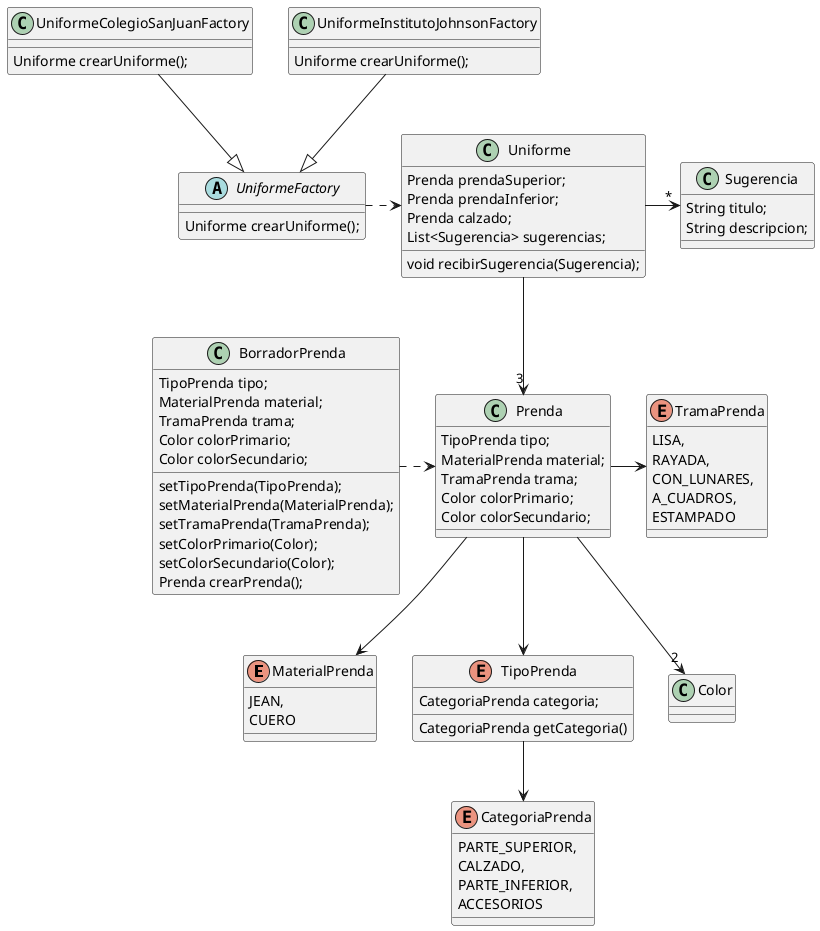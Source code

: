 @startuml

enum MaterialPrenda{
	JEAN,
	CUERO
}
enum CategoriaPrenda{
	PARTE_SUPERIOR,
	CALZADO,
	PARTE_INFERIOR,
	ACCESORIOS
}
enum TipoPrenda{
	CategoriaPrenda categoria;
	CategoriaPrenda getCategoria()
}
enum TramaPrenda{
    LISA,
    RAYADA,
    CON_LUNARES,
    A_CUADROS,
    ESTAMPADO
}
class Prenda{
	TipoPrenda tipo;
	MaterialPrenda material;
	TramaPrenda trama;
	Color colorPrimario;
	Color colorSecundario;
}
class BorradorPrenda{
    TipoPrenda tipo;
    MaterialPrenda material;
    TramaPrenda trama;
    Color colorPrimario;
    Color colorSecundario;
    setTipoPrenda(TipoPrenda);
    setMaterialPrenda(MaterialPrenda);
    setTramaPrenda(TramaPrenda);
    setColorPrimario(Color);
    setColorSecundario(Color);
    Prenda crearPrenda();
}
class Sugerencia{
    String titulo;
    String descripcion;
}

class Uniforme{
    Prenda prendaSuperior;
    Prenda prendaInferior;
    Prenda calzado;
    List<Sugerencia> sugerencias;
    void recibirSugerencia(Sugerencia);

}

abstract UniformeFactory{
    Uniforme crearUniforme();

}
class UniformeColegioSanJuanFactory {
    Uniforme crearUniforme();
}
class UniformeInstitutoJohnsonFactory {
    Uniforme crearUniforme();
}


Prenda --> TipoPrenda
MaterialPrenda <-up- Prenda
Prenda -down-> "2" Color
TipoPrenda --> CategoriaPrenda
Prenda -> TramaPrenda
BorradorPrenda .> Prenda
UniformeFactory .> Uniforme
Uniforme --> "3" Prenda
Uniforme -> "*" Sugerencia
UniformeColegioSanJuanFactory --|> UniformeFactory
UniformeInstitutoJohnsonFactory --|> UniformeFactory
@enduml